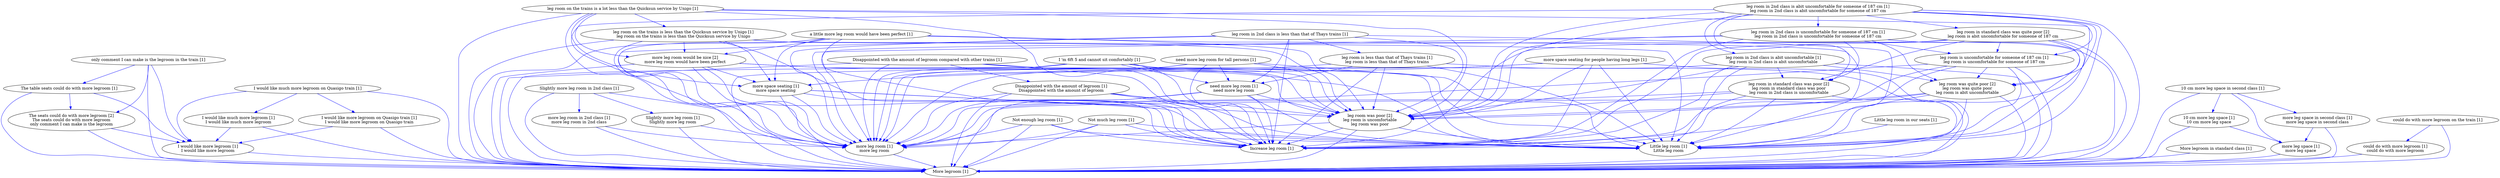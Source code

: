 digraph collapsedGraph {
"leg room in standard class was poor [2]\nleg room in standard class was poor\nleg room in 2nd class is uncomfortable""more leg room would be nice [2]\nmore leg room would have been perfect""leg room was poor [2]\nleg room is uncomfortable\nleg room was poor""The seats could do with more legroom [2]\nThe seats could do with more legroom\nonly comment I can make is the legroom""leg room was quite poor [2]\nleg room was quite poor\nleg room is abit uncomfortable""leg room in standard class was quite poor [2]\nleg room is abit uncomfortable for someone of 187 cm""10 cm more leg space in second class [1]""more leg space in second class [1]\nmore leg space in second class""more leg space [1]\nmore leg space""10 cm more leg space [1]\n10 cm more leg space""Disappointed with the amount of legroom compared with other trains [1]""Disappointed with the amount of legroom [1]\nDisappointed with the amount of legroom""I 'm 6ft 5 and cannot sit comfortably [1]""I would like much more legroom on Quasigo train [1]""I would like more legroom on Quasigo train [1]\nI would like more legroom on Quasigo train""I would like more legroom [1]\nI would like more legroom""I would like much more legroom [1]\nI would like much more legroom""Increase leg room [1]""Little leg room in our seats [1]""Little leg room [1]\nLittle leg room""More legroom [1]""More legroom in standard class [1]""Not enough leg room [1]""Not much leg room [1]""Slightly more leg room in 2nd class [1]""more leg room in 2nd class [1]\nmore leg room in 2nd class""more leg room [1]\nmore leg room""Slightly more leg room [1]\nSlightly more leg room""The table seats could do with more legroom [1]""a little more leg room would have been perfect [1]""could do with more legroom on the train [1]""could do with more legroom [1]\ncould do with more legroom""leg room in 2nd class is abit uncomfortable for someone of 187 cm [1]\nleg room in 2nd class is abit uncomfortable for someone of 187 cm""leg room is uncomfortable for someone of 187 cm [1]\nleg room is uncomfortable for someone of 187 cm""leg room in 2nd class is abit uncomfortable [1]\nleg room in 2nd class is abit uncomfortable""leg room in 2nd class is uncomfortable for someone of 187 cm [1]\nleg room in 2nd class is uncomfortable for someone of 187 cm""leg room in 2nd class is less than that of Thays trains [1]""leg room is less than that of Thays trains [1]\nleg room is less than that of Thays trains""leg room on the trains is a lot less than the Quicksun service by Unigo [1]""leg room on the trains is less than the Quicksun service by Unigo [1]\nleg room on the trains is less than the Quicksun service by Unigo""more space seating for people having long legs [1]""more space seating [1]\nmore space seating""need more leg room for tall persons [1]""need more leg room [1]\nneed more leg room""only comment I can make is the legroom in the train [1]""more leg room would be nice [2]\nmore leg room would have been perfect" -> "more space seating [1]\nmore space seating" [color=blue]
"leg room in standard class was poor [2]\nleg room in standard class was poor\nleg room in 2nd class is uncomfortable" -> "Little leg room [1]\nLittle leg room" [color=blue]
"I 'm 6ft 5 and cannot sit comfortably [1]" -> "need more leg room [1]\nneed more leg room" [color=blue]
"leg room in 2nd class is abit uncomfortable [1]\nleg room in 2nd class is abit uncomfortable" -> "leg room was poor [2]\nleg room is uncomfortable\nleg room was poor" [color=blue]
"more leg room would be nice [2]\nmore leg room would have been perfect" -> "more leg room [1]\nmore leg room" [color=blue]
"The table seats could do with more legroom [1]" -> "The seats could do with more legroom [2]\nThe seats could do with more legroom\nonly comment I can make is the legroom" [color=blue]
"I would like much more legroom on Quasigo train [1]" -> "More legroom [1]" [color=blue]
"The table seats could do with more legroom [1]" -> "More legroom [1]" [color=blue]
"leg room in 2nd class is less than that of Thays trains [1]" -> "more leg room [1]\nmore leg room" [color=blue]
"leg room on the trains is a lot less than the Quicksun service by Unigo [1]" -> "leg room was poor [2]\nleg room is uncomfortable\nleg room was poor" [color=blue]
"leg room in 2nd class is less than that of Thays trains [1]" -> "More legroom [1]" [color=blue]
"leg room in 2nd class is less than that of Thays trains [1]" -> "Increase leg room [1]" [color=blue]
"more leg room would be nice [2]\nmore leg room would have been perfect" -> "More legroom [1]" [color=blue]
"more leg room would be nice [2]\nmore leg room would have been perfect" -> "Increase leg room [1]" [color=blue]
"Not much leg room [1]" -> "More legroom [1]" [color=blue]
"leg room in standard class was quite poor [2]\nleg room is abit uncomfortable for someone of 187 cm" -> "leg room was poor [2]\nleg room is uncomfortable\nleg room was poor" [color=blue]
"leg room in standard class was poor [2]\nleg room in standard class was poor\nleg room in 2nd class is uncomfortable" -> "More legroom [1]" [color=blue]
"Not enough leg room [1]" -> "Increase leg room [1]" [color=blue]
"leg room in 2nd class is abit uncomfortable [1]\nleg room in 2nd class is abit uncomfortable" -> "more leg room [1]\nmore leg room" [color=blue]
"leg room was poor [2]\nleg room is uncomfortable\nleg room was poor" -> "Little leg room [1]\nLittle leg room" [color=blue]
"leg room in 2nd class is abit uncomfortable [1]\nleg room in 2nd class is abit uncomfortable" -> "Increase leg room [1]" [color=blue]
"Not enough leg room [1]" -> "More legroom [1]" [color=blue]
"leg room in 2nd class is abit uncomfortable [1]\nleg room in 2nd class is abit uncomfortable" -> "More legroom [1]" [color=blue]
"Not much leg room [1]" -> "more leg room [1]\nmore leg room" [color=blue]
"leg room in standard class was poor [2]\nleg room in standard class was poor\nleg room in 2nd class is uncomfortable" -> "more leg room [1]\nmore leg room" [color=blue]
"leg room in 2nd class is uncomfortable for someone of 187 cm [1]\nleg room in 2nd class is uncomfortable for someone of 187 cm" -> "leg room was poor [2]\nleg room is uncomfortable\nleg room was poor" [color=blue]
"Not much leg room [1]" -> "Increase leg room [1]" [color=blue]
"leg room in standard class was poor [2]\nleg room in standard class was poor\nleg room in 2nd class is uncomfortable" -> "Increase leg room [1]" [color=blue]
"more leg room would be nice [2]\nmore leg room would have been perfect" -> "leg room was poor [2]\nleg room is uncomfortable\nleg room was poor" [color=blue]
"leg room in 2nd class is uncomfortable for someone of 187 cm [1]\nleg room in 2nd class is uncomfortable for someone of 187 cm" -> "Little leg room [1]\nLittle leg room" [color=blue]
"Disappointed with the amount of legroom [1]\nDisappointed with the amount of legroom" -> "leg room was poor [2]\nleg room is uncomfortable\nleg room was poor" [color=blue]
"leg room on the trains is a lot less than the Quicksun service by Unigo [1]" -> "more leg room would be nice [2]\nmore leg room would have been perfect" [color=blue]
"Not enough leg room [1]" -> "more leg room [1]\nmore leg room" [color=blue]
"Disappointed with the amount of legroom [1]\nDisappointed with the amount of legroom" -> "Little leg room [1]\nLittle leg room" [color=blue]
"leg room is less than that of Thays trains [1]\nleg room is less than that of Thays trains" -> "leg room was poor [2]\nleg room is uncomfortable\nleg room was poor" [color=blue]
"I would like much more legroom [1]\nI would like much more legroom" -> "More legroom [1]" [color=blue]
"Slightly more leg room [1]\nSlightly more leg room" -> "More legroom [1]" [color=blue]
"leg room was quite poor [2]\nleg room was quite poor\nleg room is abit uncomfortable" -> "Little leg room [1]\nLittle leg room" [color=blue]
"leg room was quite poor [2]\nleg room was quite poor\nleg room is abit uncomfortable" -> "leg room was poor [2]\nleg room is uncomfortable\nleg room was poor" [color=blue]
"leg room is less than that of Thays trains [1]\nleg room is less than that of Thays trains" -> "Little leg room [1]\nLittle leg room" [color=blue]
"leg room in standard class was quite poor [2]\nleg room is abit uncomfortable for someone of 187 cm" -> "leg room was quite poor [2]\nleg room was quite poor\nleg room is abit uncomfortable" [color=blue]
"I 'm 6ft 5 and cannot sit comfortably [1]" -> "leg room was poor [2]\nleg room is uncomfortable\nleg room was poor" [color=blue]
"I 'm 6ft 5 and cannot sit comfortably [1]" -> "Little leg room [1]\nLittle leg room" [color=blue]
"leg room in 2nd class is less than that of Thays trains [1]" -> "need more leg room [1]\nneed more leg room" [color=blue]
"leg room on the trains is a lot less than the Quicksun service by Unigo [1]" -> "more space seating [1]\nmore space seating" [color=blue]
"more leg room in 2nd class [1]\nmore leg room in 2nd class" -> "More legroom [1]" [color=blue]
"leg room on the trains is a lot less than the Quicksun service by Unigo [1]" -> "Little leg room [1]\nLittle leg room" [color=blue]
"need more leg room for tall persons [1]" -> "Increase leg room [1]" [color=blue]
"leg room on the trains is a lot less than the Quicksun service by Unigo [1]" -> "more leg room [1]\nmore leg room" [color=blue]
"need more leg room for tall persons [1]" -> "More legroom [1]" [color=blue]
"10 cm more leg space [1]\n10 cm more leg space" -> "More legroom [1]" [color=blue]
"need more leg room for tall persons [1]" -> "more leg room [1]\nmore leg room" [color=blue]
"leg room on the trains is a lot less than the Quicksun service by Unigo [1]" -> "More legroom [1]" [color=blue]
"could do with more legroom on the train [1]" -> "More legroom [1]" [color=blue]
"leg room on the trains is a lot less than the Quicksun service by Unigo [1]" -> "Increase leg room [1]" [color=blue]
"leg room in standard class was quite poor [2]\nleg room is abit uncomfortable for someone of 187 cm" -> "Little leg room [1]\nLittle leg room" [color=blue]
"leg room in 2nd class is less than that of Thays trains [1]" -> "Little leg room [1]\nLittle leg room" [color=blue]
"I would like more legroom [1]\nI would like more legroom" -> "More legroom [1]" [color=blue]
"leg room in 2nd class is less than that of Thays trains [1]" -> "leg room was poor [2]\nleg room is uncomfortable\nleg room was poor" [color=blue]
"10 cm more leg space in second class [1]" -> "More legroom [1]" [color=blue]
"Disappointed with the amount of legroom compared with other trains [1]" -> "leg room was poor [2]\nleg room is uncomfortable\nleg room was poor" [color=blue]
"more leg space [1]\nmore leg space" -> "More legroom [1]" [color=blue]
"more space seating [1]\nmore space seating" -> "Increase leg room [1]" [color=blue]
"The seats could do with more legroom [2]\nThe seats could do with more legroom\nonly comment I can make is the legroom" -> "More legroom [1]" [color=blue]
"more space seating [1]\nmore space seating" -> "More legroom [1]" [color=blue]
"The seats could do with more legroom [2]\nThe seats could do with more legroom\nonly comment I can make is the legroom" -> "I would like more legroom [1]\nI would like more legroom" [color=blue]
"I 'm 6ft 5 and cannot sit comfortably [1]" -> "more leg room [1]\nmore leg room" [color=blue]
"I 'm 6ft 5 and cannot sit comfortably [1]" -> "More legroom [1]" [color=blue]
"more space seating [1]\nmore space seating" -> "more leg room [1]\nmore leg room" [color=blue]
"a little more leg room would have been perfect [1]" -> "leg room was poor [2]\nleg room is uncomfortable\nleg room was poor" [color=blue]
"I 'm 6ft 5 and cannot sit comfortably [1]" -> "Increase leg room [1]" [color=blue]
"only comment I can make is the legroom in the train [1]" -> "The seats could do with more legroom [2]\nThe seats could do with more legroom\nonly comment I can make is the legroom" [color=blue]
"Not much leg room [1]" -> "Little leg room [1]\nLittle leg room" [color=blue]
"only comment I can make is the legroom in the train [1]" -> "I would like more legroom [1]\nI would like more legroom" [color=blue]
"leg room was poor [2]\nleg room is uncomfortable\nleg room was poor" -> "More legroom [1]" [color=blue]
"Not enough leg room [1]" -> "Little leg room [1]\nLittle leg room" [color=blue]
"leg room was poor [2]\nleg room is uncomfortable\nleg room was poor" -> "Increase leg room [1]" [color=blue]
"Disappointed with the amount of legroom [1]\nDisappointed with the amount of legroom" -> "more leg room [1]\nmore leg room" [color=blue]
"leg room was poor [2]\nleg room is uncomfortable\nleg room was poor" -> "more leg room [1]\nmore leg room" [color=blue]
"Disappointed with the amount of legroom [1]\nDisappointed with the amount of legroom" -> "Increase leg room [1]" [color=blue]
"Disappointed with the amount of legroom [1]\nDisappointed with the amount of legroom" -> "More legroom [1]" [color=blue]
"leg room in 2nd class is abit uncomfortable [1]\nleg room in 2nd class is abit uncomfortable" -> "Little leg room [1]\nLittle leg room" [color=blue]
"leg room on the trains is less than the Quicksun service by Unigo [1]\nleg room on the trains is less than the Quicksun service by Unigo" -> "more leg room would be nice [2]\nmore leg room would have been perfect" [color=blue]
"leg room in standard class was quite poor [2]\nleg room is abit uncomfortable for someone of 187 cm" -> "more leg room [1]\nmore leg room" [color=blue]
"only comment I can make is the legroom in the train [1]" -> "More legroom [1]" [color=blue]
"leg room in standard class was quite poor [2]\nleg room is abit uncomfortable for someone of 187 cm" -> "Increase leg room [1]" [color=blue]
"leg room in standard class was quite poor [2]\nleg room is abit uncomfortable for someone of 187 cm" -> "More legroom [1]" [color=blue]
"Slightly more leg room in 2nd class [1]" -> "More legroom [1]" [color=blue]
"leg room in standard class was quite poor [2]\nleg room is abit uncomfortable for someone of 187 cm" -> "leg room is uncomfortable for someone of 187 cm [1]\nleg room is uncomfortable for someone of 187 cm" [color=blue]
"leg room on the trains is less than the Quicksun service by Unigo [1]\nleg room on the trains is less than the Quicksun service by Unigo" -> "Little leg room [1]\nLittle leg room" [color=blue]
"more space seating [1]\nmore space seating" -> "leg room was poor [2]\nleg room is uncomfortable\nleg room was poor" [color=blue]
"leg room on the trains is less than the Quicksun service by Unigo [1]\nleg room on the trains is less than the Quicksun service by Unigo" -> "more space seating [1]\nmore space seating" [color=blue]
"more leg room [1]\nmore leg room" -> "More legroom [1]" [color=blue]
"leg room on the trains is less than the Quicksun service by Unigo [1]\nleg room on the trains is less than the Quicksun service by Unigo" -> "leg room was poor [2]\nleg room is uncomfortable\nleg room was poor" [color=blue]
"need more leg room [1]\nneed more leg room" -> "More legroom [1]" [color=blue]
"need more leg room [1]\nneed more leg room" -> "Increase leg room [1]" [color=blue]
"leg room in 2nd class is abit uncomfortable for someone of 187 cm [1]\nleg room in 2nd class is abit uncomfortable for someone of 187 cm" -> "leg room was poor [2]\nleg room is uncomfortable\nleg room was poor" [color=blue]
"need more leg room [1]\nneed more leg room" -> "more leg room [1]\nmore leg room" [color=blue]
"a little more leg room would have been perfect [1]" -> "more space seating [1]\nmore space seating" [color=blue]
"The table seats could do with more legroom [1]" -> "I would like more legroom [1]\nI would like more legroom" [color=blue]
"leg room in 2nd class is abit uncomfortable [1]\nleg room in 2nd class is abit uncomfortable" -> "leg room in standard class was poor [2]\nleg room in standard class was poor\nleg room in 2nd class is uncomfortable" [color=blue]
"a little more leg room would have been perfect [1]" -> "Little leg room [1]\nLittle leg room" [color=blue]
"leg room in 2nd class is uncomfortable for someone of 187 cm [1]\nleg room in 2nd class is uncomfortable for someone of 187 cm" -> "more leg room [1]\nmore leg room" [color=blue]
"leg room in 2nd class is uncomfortable for someone of 187 cm [1]\nleg room in 2nd class is uncomfortable for someone of 187 cm" -> "Increase leg room [1]" [color=blue]
"leg room in 2nd class is uncomfortable for someone of 187 cm [1]\nleg room in 2nd class is uncomfortable for someone of 187 cm" -> "More legroom [1]" [color=blue]
"more space seating for people having long legs [1]" -> "leg room was poor [2]\nleg room is uncomfortable\nleg room was poor" [color=blue]
"more space seating [1]\nmore space seating" -> "Little leg room [1]\nLittle leg room" [color=blue]
"need more leg room for tall persons [1]" -> "leg room was poor [2]\nleg room is uncomfortable\nleg room was poor" [color=blue]
"more space seating for people having long legs [1]" -> "Increase leg room [1]" [color=blue]
"leg room is uncomfortable for someone of 187 cm [1]\nleg room is uncomfortable for someone of 187 cm" -> "Increase leg room [1]" [color=blue]
"more space seating for people having long legs [1]" -> "More legroom [1]" [color=blue]
"leg room is uncomfortable for someone of 187 cm [1]\nleg room is uncomfortable for someone of 187 cm" -> "More legroom [1]" [color=blue]
"more space seating for people having long legs [1]" -> "more leg room [1]\nmore leg room" [color=blue]
"leg room is uncomfortable for someone of 187 cm [1]\nleg room is uncomfortable for someone of 187 cm" -> "more leg room [1]\nmore leg room" [color=blue]
"leg room is uncomfortable for someone of 187 cm [1]\nleg room is uncomfortable for someone of 187 cm" -> "leg room was poor [2]\nleg room is uncomfortable\nleg room was poor" [color=blue]
"leg room was quite poor [2]\nleg room was quite poor\nleg room is abit uncomfortable" -> "More legroom [1]" [color=blue]
"need more leg room for tall persons [1]" -> "Little leg room [1]\nLittle leg room" [color=blue]
"leg room was quite poor [2]\nleg room was quite poor\nleg room is abit uncomfortable" -> "more leg room [1]\nmore leg room" [color=blue]
"leg room in 2nd class is uncomfortable for someone of 187 cm [1]\nleg room in 2nd class is uncomfortable for someone of 187 cm" -> "leg room in standard class was poor [2]\nleg room in standard class was poor\nleg room in 2nd class is uncomfortable" [color=blue]
"more leg space in second class [1]\nmore leg space in second class" -> "More legroom [1]" [color=blue]
"leg room was quite poor [2]\nleg room was quite poor\nleg room is abit uncomfortable" -> "Increase leg room [1]" [color=blue]
"more leg room would be nice [2]\nmore leg room would have been perfect" -> "Little leg room [1]\nLittle leg room" [color=blue]
"Disappointed with the amount of legroom compared with other trains [1]" -> "more leg room [1]\nmore leg room" [color=blue]
"Disappointed with the amount of legroom compared with other trains [1]" -> "Increase leg room [1]" [color=blue]
"leg room is uncomfortable for someone of 187 cm [1]\nleg room is uncomfortable for someone of 187 cm" -> "Little leg room [1]\nLittle leg room" [color=blue]
"I would like more legroom on Quasigo train [1]\nI would like more legroom on Quasigo train" -> "More legroom [1]" [color=blue]
"Disappointed with the amount of legroom compared with other trains [1]" -> "More legroom [1]" [color=blue]
"more space seating for people having long legs [1]" -> "Little leg room [1]\nLittle leg room" [color=blue]
"a little more leg room would have been perfect [1]" -> "more leg room would be nice [2]\nmore leg room would have been perfect" [color=blue]
"leg room is less than that of Thays trains [1]\nleg room is less than that of Thays trains" -> "need more leg room [1]\nneed more leg room" [color=blue]
"leg room in standard class was poor [2]\nleg room in standard class was poor\nleg room in 2nd class is uncomfortable" -> "leg room was poor [2]\nleg room is uncomfortable\nleg room was poor" [color=blue]
"could do with more legroom [1]\ncould do with more legroom" -> "More legroom [1]" [color=blue]
"leg room in 2nd class is abit uncomfortable for someone of 187 cm [1]\nleg room in 2nd class is abit uncomfortable for someone of 187 cm" -> "Little leg room [1]\nLittle leg room" [color=blue]
"leg room in 2nd class is abit uncomfortable for someone of 187 cm [1]\nleg room in 2nd class is abit uncomfortable for someone of 187 cm" -> "leg room in standard class was quite poor [2]\nleg room is abit uncomfortable for someone of 187 cm" [color=blue]
"leg room on the trains is less than the Quicksun service by Unigo [1]\nleg room on the trains is less than the Quicksun service by Unigo" -> "more leg room [1]\nmore leg room" [color=blue]
"leg room on the trains is less than the Quicksun service by Unigo [1]\nleg room on the trains is less than the Quicksun service by Unigo" -> "Increase leg room [1]" [color=blue]
"leg room on the trains is less than the Quicksun service by Unigo [1]\nleg room on the trains is less than the Quicksun service by Unigo" -> "More legroom [1]" [color=blue]
"leg room in 2nd class is abit uncomfortable for someone of 187 cm [1]\nleg room in 2nd class is abit uncomfortable for someone of 187 cm" -> "Increase leg room [1]" [color=blue]
"need more leg room [1]\nneed more leg room" -> "leg room was poor [2]\nleg room is uncomfortable\nleg room was poor" [color=blue]
"leg room is less than that of Thays trains [1]\nleg room is less than that of Thays trains" -> "Increase leg room [1]" [color=blue]
"need more leg room [1]\nneed more leg room" -> "Little leg room [1]\nLittle leg room" [color=blue]
"leg room in 2nd class is abit uncomfortable for someone of 187 cm [1]\nleg room in 2nd class is abit uncomfortable for someone of 187 cm" -> "more leg room [1]\nmore leg room" [color=blue]
"leg room is less than that of Thays trains [1]\nleg room is less than that of Thays trains" -> "More legroom [1]" [color=blue]
"leg room is less than that of Thays trains [1]\nleg room is less than that of Thays trains" -> "more leg room [1]\nmore leg room" [color=blue]
"leg room in 2nd class is abit uncomfortable for someone of 187 cm [1]\nleg room in 2nd class is abit uncomfortable for someone of 187 cm" -> "More legroom [1]" [color=blue]
"a little more leg room would have been perfect [1]" -> "Increase leg room [1]" [color=blue]
"a little more leg room would have been perfect [1]" -> "More legroom [1]" [color=blue]
"a little more leg room would have been perfect [1]" -> "more leg room [1]\nmore leg room" [color=blue]
"Disappointed with the amount of legroom compared with other trains [1]" -> "Little leg room [1]\nLittle leg room" [color=blue]
"only comment I can make is the legroom in the train [1]" -> "The table seats could do with more legroom [1]" [color=blue]
"leg room in 2nd class is abit uncomfortable for someone of 187 cm [1]\nleg room in 2nd class is abit uncomfortable for someone of 187 cm" -> "leg room was quite poor [2]\nleg room was quite poor\nleg room is abit uncomfortable" [color=blue]
"10 cm more leg space in second class [1]" -> "more leg space in second class [1]\nmore leg space in second class" [color=blue]
"more leg space in second class [1]\nmore leg space in second class" -> "more leg space [1]\nmore leg space" [color=blue]
"10 cm more leg space in second class [1]" -> "10 cm more leg space [1]\n10 cm more leg space" [color=blue]
"10 cm more leg space [1]\n10 cm more leg space" -> "more leg space [1]\nmore leg space" [color=blue]
"10 cm more leg space in second class [1]" -> "more leg space [1]\nmore leg space" [color=blue]
"Disappointed with the amount of legroom compared with other trains [1]" -> "Disappointed with the amount of legroom [1]\nDisappointed with the amount of legroom" [color=blue]
"I would like much more legroom on Quasigo train [1]" -> "I would like more legroom on Quasigo train [1]\nI would like more legroom on Quasigo train" [color=blue]
"I would like more legroom on Quasigo train [1]\nI would like more legroom on Quasigo train" -> "I would like more legroom [1]\nI would like more legroom" [color=blue]
"I would like much more legroom on Quasigo train [1]" -> "I would like much more legroom [1]\nI would like much more legroom" [color=blue]
"I would like much more legroom [1]\nI would like much more legroom" -> "I would like more legroom [1]\nI would like more legroom" [color=blue]
"I would like much more legroom on Quasigo train [1]" -> "I would like more legroom [1]\nI would like more legroom" [color=blue]
"Little leg room in our seats [1]" -> "Little leg room [1]\nLittle leg room" [color=blue]
"More legroom in standard class [1]" -> "More legroom [1]" [color=blue]
"Slightly more leg room in 2nd class [1]" -> "more leg room in 2nd class [1]\nmore leg room in 2nd class" [color=blue]
"more leg room in 2nd class [1]\nmore leg room in 2nd class" -> "more leg room [1]\nmore leg room" [color=blue]
"Slightly more leg room in 2nd class [1]" -> "Slightly more leg room [1]\nSlightly more leg room" [color=blue]
"Slightly more leg room [1]\nSlightly more leg room" -> "more leg room [1]\nmore leg room" [color=blue]
"Slightly more leg room in 2nd class [1]" -> "more leg room [1]\nmore leg room" [color=blue]
"could do with more legroom on the train [1]" -> "could do with more legroom [1]\ncould do with more legroom" [color=blue]
"leg room in 2nd class is abit uncomfortable for someone of 187 cm [1]\nleg room in 2nd class is abit uncomfortable for someone of 187 cm" -> "leg room in 2nd class is abit uncomfortable [1]\nleg room in 2nd class is abit uncomfortable" [color=blue]
"leg room in 2nd class is abit uncomfortable for someone of 187 cm [1]\nleg room in 2nd class is abit uncomfortable for someone of 187 cm" -> "leg room in 2nd class is uncomfortable for someone of 187 cm [1]\nleg room in 2nd class is uncomfortable for someone of 187 cm" [color=blue]
"leg room in 2nd class is uncomfortable for someone of 187 cm [1]\nleg room in 2nd class is uncomfortable for someone of 187 cm" -> "leg room is uncomfortable for someone of 187 cm [1]\nleg room is uncomfortable for someone of 187 cm" [color=blue]
"leg room in 2nd class is abit uncomfortable for someone of 187 cm [1]\nleg room in 2nd class is abit uncomfortable for someone of 187 cm" -> "leg room is uncomfortable for someone of 187 cm [1]\nleg room is uncomfortable for someone of 187 cm" [color=blue]
"leg room in 2nd class is less than that of Thays trains [1]" -> "leg room is less than that of Thays trains [1]\nleg room is less than that of Thays trains" [color=blue]
"leg room on the trains is a lot less than the Quicksun service by Unigo [1]" -> "leg room on the trains is less than the Quicksun service by Unigo [1]\nleg room on the trains is less than the Quicksun service by Unigo" [color=blue]
"more space seating for people having long legs [1]" -> "more space seating [1]\nmore space seating" [color=blue]
"need more leg room for tall persons [1]" -> "need more leg room [1]\nneed more leg room" [color=blue]
"leg room in 2nd class is abit uncomfortable for someone of 187 cm [1]\nleg room in 2nd class is abit uncomfortable for someone of 187 cm" -> "leg room in standard class was poor [2]\nleg room in standard class was poor\nleg room in 2nd class is uncomfortable" [color=blue]
"leg room is uncomfortable for someone of 187 cm [1]\nleg room is uncomfortable for someone of 187 cm" -> "leg room was quite poor [2]\nleg room was quite poor\nleg room is abit uncomfortable" [color=blue]
"leg room in 2nd class is abit uncomfortable [1]\nleg room in 2nd class is abit uncomfortable" -> "leg room was quite poor [2]\nleg room was quite poor\nleg room is abit uncomfortable" [color=blue]
"leg room in 2nd class is uncomfortable for someone of 187 cm [1]\nleg room in 2nd class is uncomfortable for someone of 187 cm" -> "leg room was quite poor [2]\nleg room was quite poor\nleg room is abit uncomfortable" [color=blue]
"leg room in standard class was quite poor [2]\nleg room is abit uncomfortable for someone of 187 cm" -> "leg room in standard class was poor [2]\nleg room in standard class was poor\nleg room in 2nd class is uncomfortable" [color=blue]
}